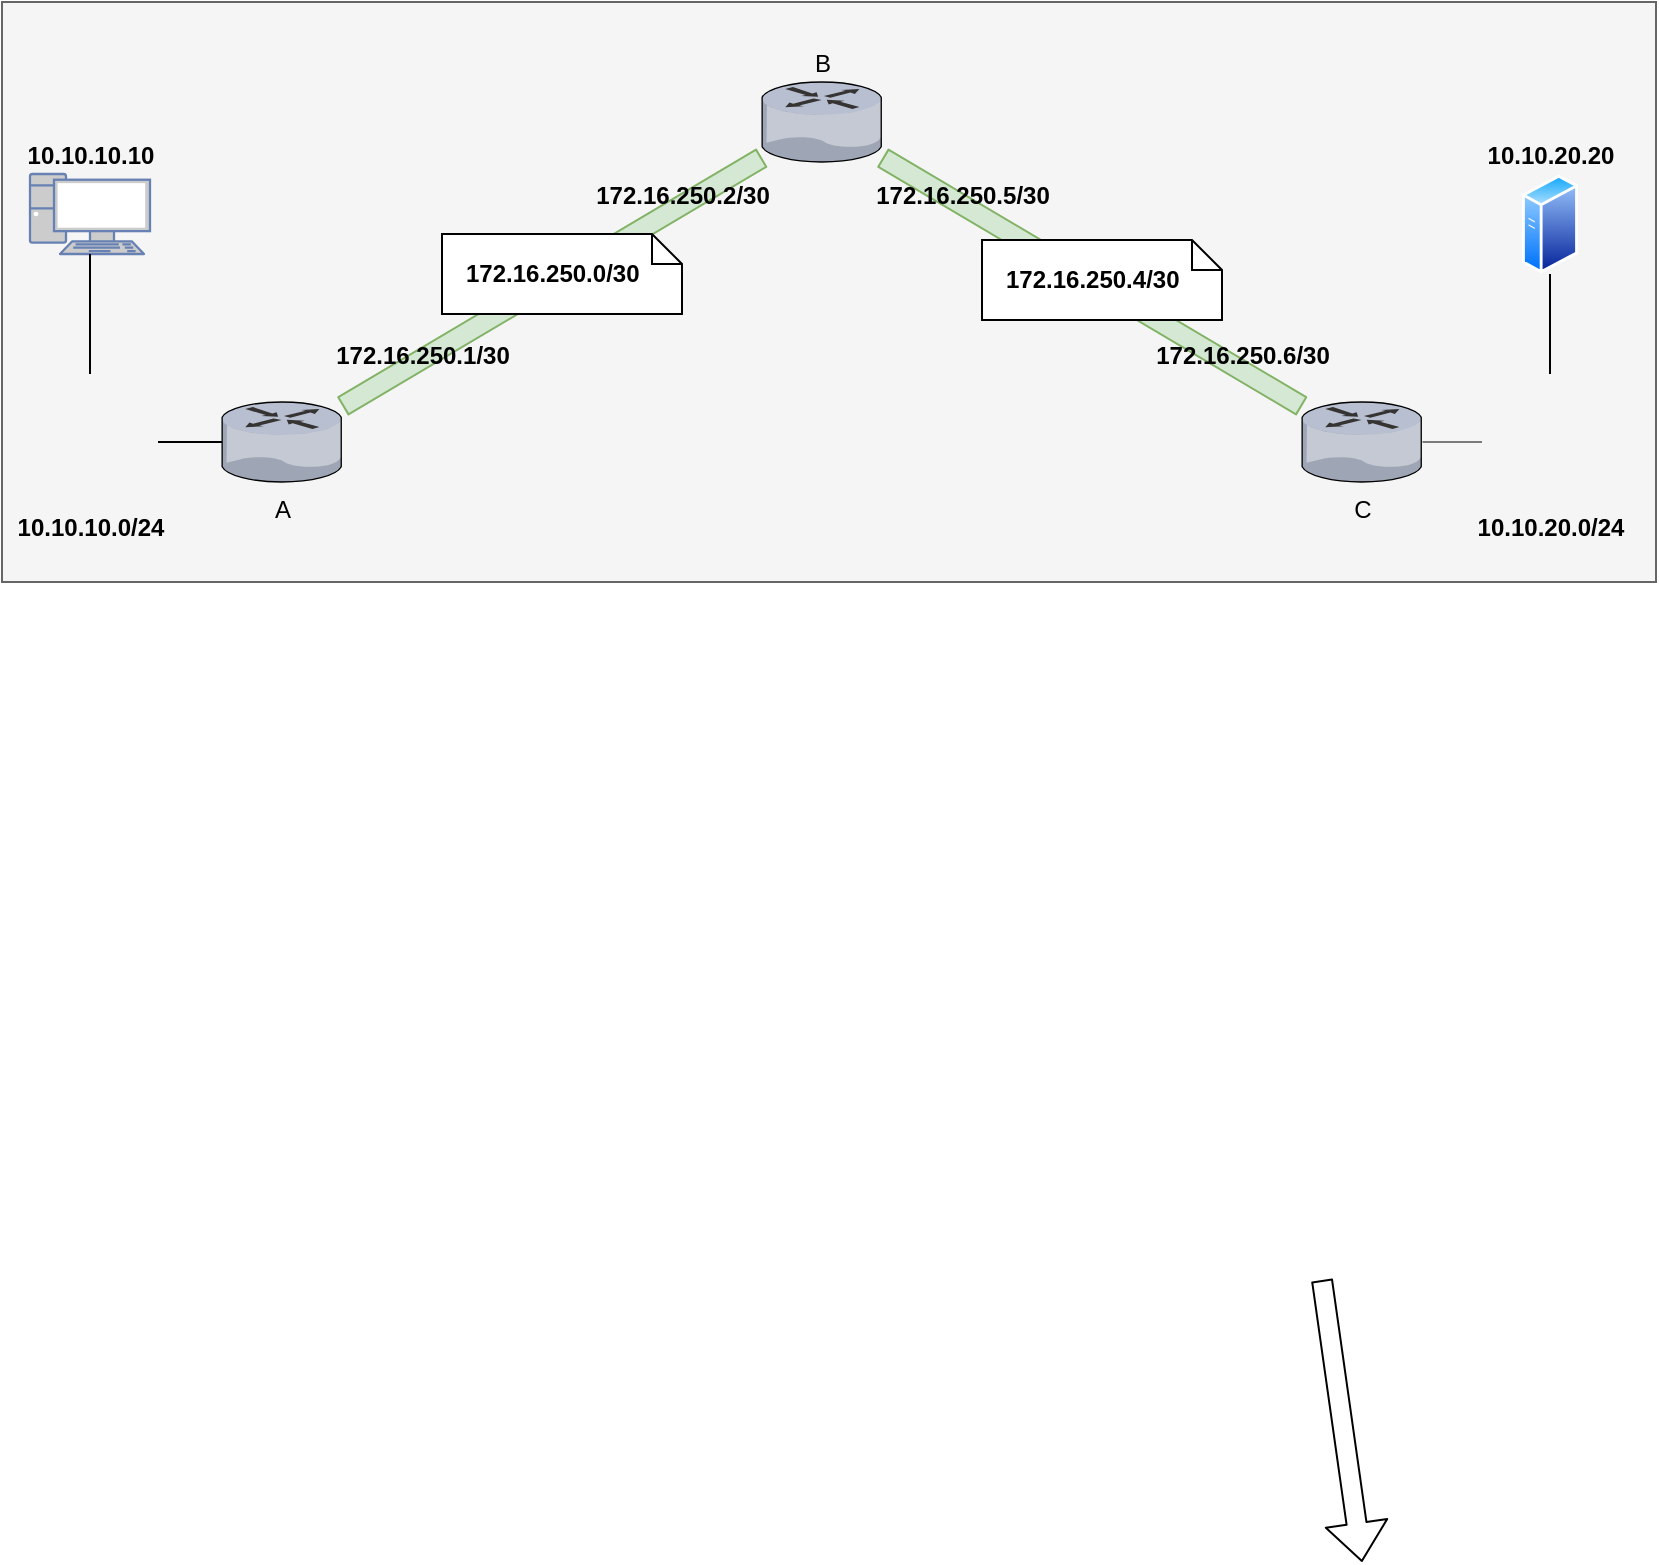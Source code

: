 <mxfile version="14.7.7" type="device"><diagram id="6irmihzySk08WKQ5LErb" name="Page-1"><mxGraphModel dx="1420" dy="642" grid="1" gridSize="10" guides="1" tooltips="1" connect="1" arrows="1" fold="1" page="1" pageScale="1" pageWidth="827" pageHeight="1169" math="0" shadow="0"><root><mxCell id="0"/><mxCell id="1" parent="0"/><mxCell id="t4w2LDjfa8pgVJ_IkiPk-92" value="" style="whiteSpace=wrap;html=1;fillColor=#f5f5f5;strokeColor=#666666;fontColor=#333333;" parent="1" vertex="1"><mxGeometry width="827" height="290" as="geometry"/></mxCell><mxCell id="Zt3g_inAztGyZp8hmk2i-1" value="A" style="verticalLabelPosition=bottom;aspect=fixed;html=1;verticalAlign=top;strokeColor=none;align=center;outlineConnect=0;shape=mxgraph.citrix.router;" parent="1" vertex="1"><mxGeometry x="110" y="200" width="60.27" height="40" as="geometry"/></mxCell><mxCell id="Zt3g_inAztGyZp8hmk2i-2" value="B" style="verticalLabelPosition=top;aspect=fixed;html=1;verticalAlign=bottom;strokeColor=none;align=center;outlineConnect=0;shape=mxgraph.citrix.router;labelPosition=center;" parent="1" vertex="1"><mxGeometry x="380" y="40" width="60.27" height="40" as="geometry"/></mxCell><mxCell id="Zt3g_inAztGyZp8hmk2i-3" value="C" style="verticalLabelPosition=bottom;aspect=fixed;html=1;verticalAlign=top;strokeColor=none;align=center;outlineConnect=0;shape=mxgraph.citrix.router;" parent="1" vertex="1"><mxGeometry x="650" y="200" width="60.27" height="40" as="geometry"/></mxCell><mxCell id="Zt3g_inAztGyZp8hmk2i-5" value="" style="shape=flexArrow;endArrow=none;html=1;fillColor=#d5e8d4;strokeColor=#82b366;endFill=0;" parent="1" source="Zt3g_inAztGyZp8hmk2i-1" target="Zt3g_inAztGyZp8hmk2i-2" edge="1"><mxGeometry width="50" height="50" relative="1" as="geometry"><mxPoint x="190" y="120" as="sourcePoint"/><mxPoint x="240" y="70" as="targetPoint"/></mxGeometry></mxCell><mxCell id="Zt3g_inAztGyZp8hmk2i-6" value="" style="shape=flexArrow;endArrow=none;html=1;fillColor=#d5e8d4;strokeColor=#82b366;endFill=0;" parent="1" source="Zt3g_inAztGyZp8hmk2i-2" target="Zt3g_inAztGyZp8hmk2i-3" edge="1"><mxGeometry width="50" height="50" relative="1" as="geometry"><mxPoint x="290" y="187.858" as="sourcePoint"/><mxPoint x="379.73" y="140.002" as="targetPoint"/></mxGeometry></mxCell><mxCell id="Zt3g_inAztGyZp8hmk2i-9" value="" style="shape=image;html=1;verticalAlign=top;verticalLabelPosition=bottom;labelBackgroundColor=#ffffff;imageAspect=0;aspect=fixed;image=https://cdn1.iconfinder.com/data/icons/MetroStation-PNG/128/MB__net.png" parent="1" vertex="1"><mxGeometry x="10" y="186" width="68" height="68" as="geometry"/></mxCell><mxCell id="Zt3g_inAztGyZp8hmk2i-10" value="" style="endArrow=none;html=1;" parent="1" source="Zt3g_inAztGyZp8hmk2i-9" target="Zt3g_inAztGyZp8hmk2i-1" edge="1"><mxGeometry width="50" height="50" relative="1" as="geometry"><mxPoint x="200" y="460" as="sourcePoint"/><mxPoint x="250" y="410" as="targetPoint"/></mxGeometry></mxCell><mxCell id="Zt3g_inAztGyZp8hmk2i-11" value="" style="shape=image;html=1;verticalAlign=top;verticalLabelPosition=bottom;labelBackgroundColor=#ffffff;imageAspect=0;aspect=fixed;image=https://cdn1.iconfinder.com/data/icons/MetroStation-PNG/128/MB__net.png" parent="1" vertex="1"><mxGeometry x="740" y="186" width="68" height="68" as="geometry"/></mxCell><mxCell id="Zt3g_inAztGyZp8hmk2i-12" value="" style="endArrow=none;html=1;opacity=50;" parent="1" source="Zt3g_inAztGyZp8hmk2i-3" target="Zt3g_inAztGyZp8hmk2i-11" edge="1"><mxGeometry width="50" height="50" relative="1" as="geometry"><mxPoint x="420" y="550" as="sourcePoint"/><mxPoint x="470" y="500" as="targetPoint"/></mxGeometry></mxCell><mxCell id="Zt3g_inAztGyZp8hmk2i-13" value="&lt;font style=&quot;font-size: 12px&quot;&gt;10.10.10.0/24&lt;/font&gt;" style="text;strokeColor=none;fillColor=none;html=1;fontSize=24;fontStyle=1;verticalAlign=middle;align=center;opacity=50;" parent="1" vertex="1"><mxGeometry x="4" y="236" width="80" height="46" as="geometry"/></mxCell><mxCell id="Zt3g_inAztGyZp8hmk2i-14" value="&lt;font style=&quot;font-size: 12px&quot;&gt;10.10.20.0/24&lt;/font&gt;" style="text;strokeColor=none;fillColor=none;html=1;fontSize=24;fontStyle=1;verticalAlign=middle;align=center;opacity=50;" parent="1" vertex="1"><mxGeometry x="734" y="236" width="80" height="46" as="geometry"/></mxCell><mxCell id="Zt3g_inAztGyZp8hmk2i-15" value="&lt;span style=&quot;font-weight: 700 ; text-align: center&quot;&gt;172.16.250.0/30&lt;/span&gt;" style="shape=note;size=15;align=left;spacingLeft=10;html=1;whiteSpace=wrap;" parent="1" vertex="1"><mxGeometry x="220" y="116" width="120" height="40" as="geometry"/></mxCell><mxCell id="Zt3g_inAztGyZp8hmk2i-16" value="&lt;span style=&quot;font-size: 12px&quot;&gt;172.16.250.1/30&lt;/span&gt;" style="text;strokeColor=none;fillColor=none;html=1;fontSize=24;fontStyle=1;verticalAlign=middle;align=center;opacity=50;" parent="1" vertex="1"><mxGeometry x="170.27" y="150" width="80" height="46" as="geometry"/></mxCell><mxCell id="Zt3g_inAztGyZp8hmk2i-17" value="&lt;span style=&quot;font-size: 12px&quot;&gt;172.16.250.2/30&lt;/span&gt;" style="text;strokeColor=none;fillColor=none;html=1;fontSize=24;fontStyle=1;verticalAlign=middle;align=center;opacity=50;" parent="1" vertex="1"><mxGeometry x="300" y="70" width="80" height="46" as="geometry"/></mxCell><mxCell id="Zt3g_inAztGyZp8hmk2i-18" value="&lt;span style=&quot;font-weight: 700 ; text-align: center&quot;&gt;172.16.250.4/30&lt;/span&gt;" style="shape=note;size=15;align=left;spacingLeft=10;html=1;whiteSpace=wrap;" parent="1" vertex="1"><mxGeometry x="490" y="119" width="120" height="40" as="geometry"/></mxCell><mxCell id="Zt3g_inAztGyZp8hmk2i-19" value="&lt;span style=&quot;font-size: 12px&quot;&gt;172.16.250.6/30&lt;/span&gt;" style="text;strokeColor=none;fillColor=none;html=1;fontSize=24;fontStyle=1;verticalAlign=middle;align=center;opacity=50;" parent="1" vertex="1"><mxGeometry x="580" y="150" width="80" height="46" as="geometry"/></mxCell><mxCell id="Zt3g_inAztGyZp8hmk2i-20" value="&lt;span style=&quot;font-size: 12px&quot;&gt;172.16.250.5/30&lt;/span&gt;" style="text;strokeColor=none;fillColor=none;html=1;fontSize=24;fontStyle=1;verticalAlign=middle;align=center;opacity=50;" parent="1" vertex="1"><mxGeometry x="440.27" y="70" width="80" height="46" as="geometry"/></mxCell><mxCell id="t4w2LDjfa8pgVJ_IkiPk-1" value="" style="fontColor=#0066CC;verticalAlign=top;verticalLabelPosition=bottom;labelPosition=center;align=center;html=1;outlineConnect=0;fillColor=#CCCCCC;strokeColor=#6881B3;gradientColor=none;gradientDirection=north;strokeWidth=2;shape=mxgraph.networks.pc;" parent="1" vertex="1"><mxGeometry x="14" y="86" width="60" height="40" as="geometry"/></mxCell><mxCell id="t4w2LDjfa8pgVJ_IkiPk-2" value="" style="endArrow=none;html=1;" parent="1" source="Zt3g_inAztGyZp8hmk2i-9" target="t4w2LDjfa8pgVJ_IkiPk-1" edge="1"><mxGeometry width="50" height="50" relative="1" as="geometry"><mxPoint x="150" y="460" as="sourcePoint"/><mxPoint x="200" y="410" as="targetPoint"/></mxGeometry></mxCell><mxCell id="t4w2LDjfa8pgVJ_IkiPk-3" value="&lt;font style=&quot;font-size: 12px&quot;&gt;10.10.10.10&lt;/font&gt;" style="text;strokeColor=none;fillColor=none;html=1;fontSize=24;fontStyle=1;verticalAlign=middle;align=center;opacity=50;" parent="1" vertex="1"><mxGeometry x="4" y="50" width="80" height="46" as="geometry"/></mxCell><mxCell id="t4w2LDjfa8pgVJ_IkiPk-30" value="" style="aspect=fixed;perimeter=ellipsePerimeter;html=1;align=center;shadow=0;dashed=0;spacingTop=3;image;image=img/lib/active_directory/generic_server.svg;" parent="1" vertex="1"><mxGeometry x="760" y="86" width="28.0" height="50" as="geometry"/></mxCell><mxCell id="t4w2LDjfa8pgVJ_IkiPk-31" value="&lt;font style=&quot;font-size: 12px&quot;&gt;10.10.20.20&lt;/font&gt;" style="text;strokeColor=none;fillColor=none;html=1;fontSize=24;fontStyle=1;verticalAlign=middle;align=center;opacity=50;" parent="1" vertex="1"><mxGeometry x="734" y="50" width="80" height="46" as="geometry"/></mxCell><mxCell id="t4w2LDjfa8pgVJ_IkiPk-85" value="" style="shape=flexArrow;endArrow=classic;html=1;entryX=1;entryY=0.5;entryDx=0;entryDy=0;" parent="1" target="t4w2LDjfa8pgVJ_IkiPk-45" edge="1"><mxGeometry width="50" height="50" relative="1" as="geometry"><mxPoint x="660" y="639.007" as="sourcePoint"/><mxPoint x="680" y="780" as="targetPoint"/></mxGeometry></mxCell><mxCell id="t4w2LDjfa8pgVJ_IkiPk-91" value="" style="endArrow=none;html=1;" parent="1" source="Zt3g_inAztGyZp8hmk2i-11" target="t4w2LDjfa8pgVJ_IkiPk-30" edge="1"><mxGeometry width="50" height="50" relative="1" as="geometry"><mxPoint x="590" y="100" as="sourcePoint"/><mxPoint x="640" y="50" as="targetPoint"/></mxGeometry></mxCell></root></mxGraphModel></diagram></mxfile>